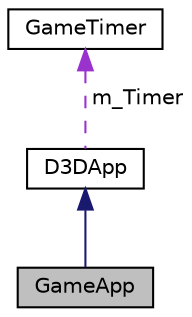digraph "GameApp"
{
 // LATEX_PDF_SIZE
  edge [fontname="Helvetica",fontsize="10",labelfontname="Helvetica",labelfontsize="10"];
  node [fontname="Helvetica",fontsize="10",shape=record];
  Node1 [label="GameApp",height=0.2,width=0.4,color="black", fillcolor="grey75", style="filled", fontcolor="black",tooltip="the illustration of GameApp class The subclass of D3DApp. This is the main part of the game circle."];
  Node2 -> Node1 [dir="back",color="midnightblue",fontsize="10",style="solid",fontname="Helvetica"];
  Node2 [label="D3DApp",height=0.2,width=0.4,color="black", fillcolor="white", style="filled",URL="$class_d3_d_app.html",tooltip="the illustration of D3DApp class The basic class for init the window and init the directx9."];
  Node3 -> Node2 [dir="back",color="darkorchid3",fontsize="10",style="dashed",label=" m_Timer" ,fontname="Helvetica"];
  Node3 [label="GameTimer",height=0.2,width=0.4,color="black", fillcolor="white", style="filled",URL="$class_game_timer.html",tooltip="The GameTimer class is for calculating the time."];
}
